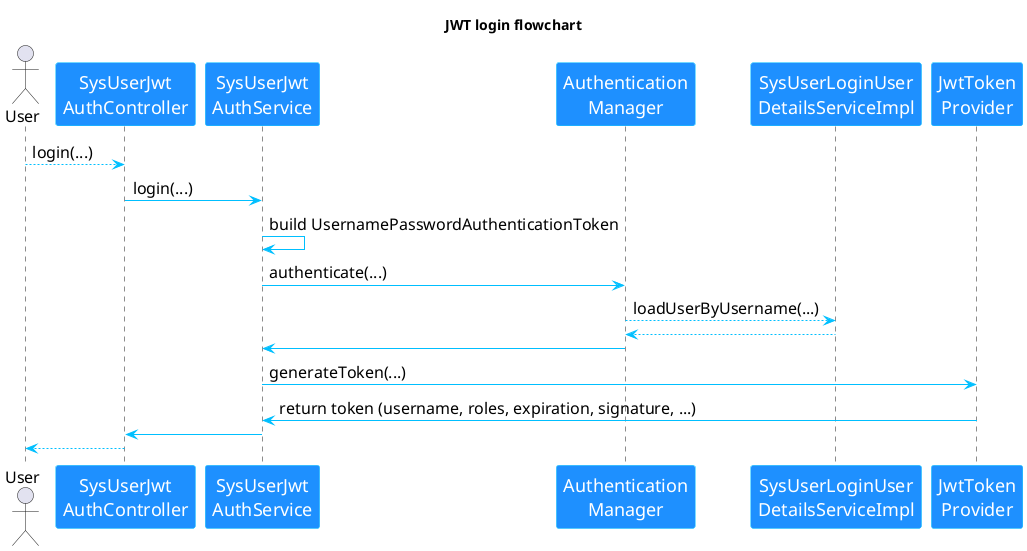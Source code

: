 @startuml
' The following is the global default style (do not use Fira Code font, otherwise the Chinese will not be displayed)
skinparam DefaultFontName Microsoft YaHei
skinparam DefaultFontSize 16
skinparam ArrowColor DeepSkyBlue
' The following is the style of the actor (class)
skinparam ParticipantFontColor White
skinparam ParticipantBorderColor DeepSkyBlue
skinparam ParticipantBackgroundColor DodgerBlue
skinparam ParticipantFontSize 18
' Here is the flowchart code
title JWT login flowchart
actor User
User --> "SysUserJwt\nAuthController": login(...)
"SysUserJwt\nAuthController" -> "SysUserJwt\nAuthService": login(...)
"SysUserJwt\nAuthService" -> "SysUserJwt\nAuthService": build UsernamePasswordAuthenticationToken
"SysUserJwt\nAuthService" -> "Authentication\nManager": authenticate(...)
"Authentication\nManager" --> "SysUserLoginUser\nDetailsServiceImpl": loadUserByUsername(...)
"Authentication\nManager" <-- "SysUserLoginUser\nDetailsServiceImpl"
"SysUserJwt\nAuthService" <- "Authentication\nManager"
"SysUserJwt\nAuthService" -> "JwtToken\nProvider":generateToken(...)
"SysUserJwt\nAuthService" <- "JwtToken\nProvider":return token (username, roles, expiration, signature, ...)
"SysUserJwt\nAuthController" <- "SysUserJwt\nAuthService"
User <-- "SysUserJwt\nAuthController"
@enduml
